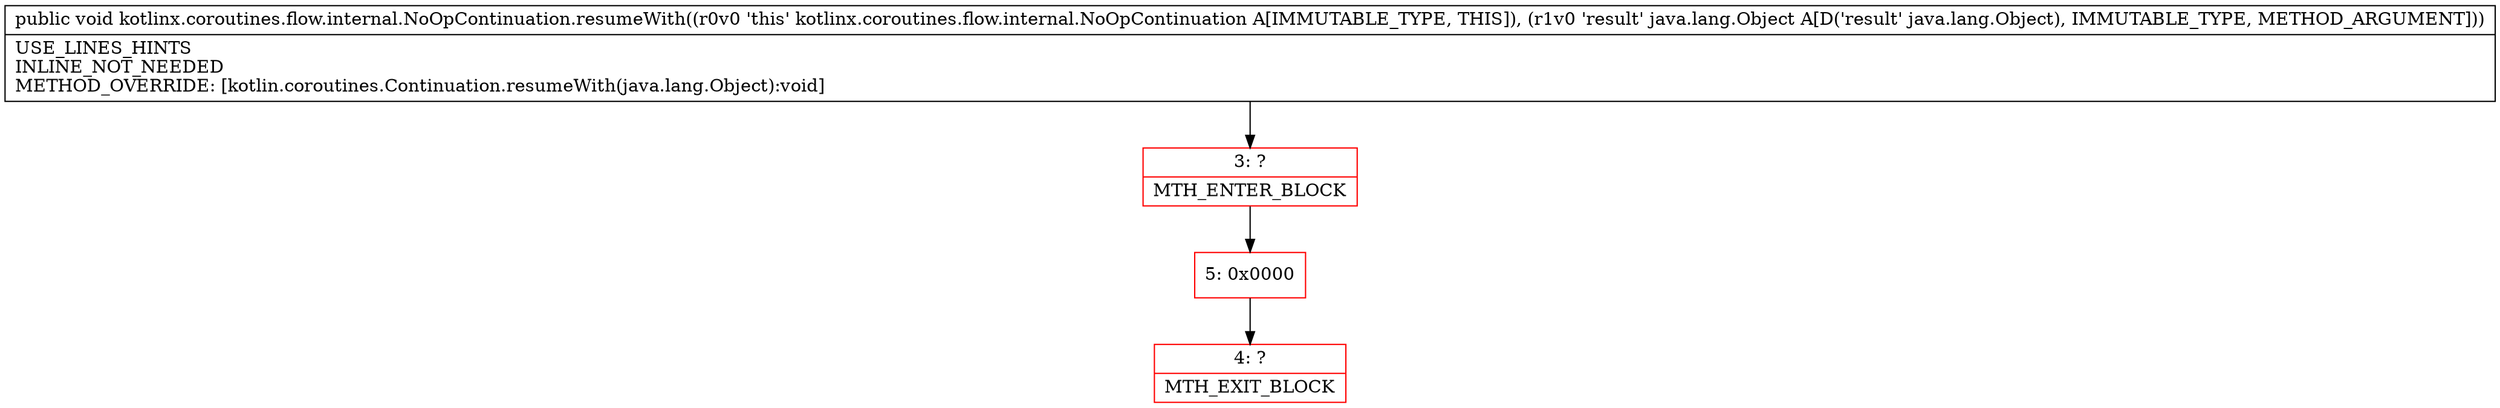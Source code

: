 digraph "CFG forkotlinx.coroutines.flow.internal.NoOpContinuation.resumeWith(Ljava\/lang\/Object;)V" {
subgraph cluster_Region_68756512 {
label = "R(0)";
node [shape=record,color=blue];
}
Node_3 [shape=record,color=red,label="{3\:\ ?|MTH_ENTER_BLOCK\l}"];
Node_5 [shape=record,color=red,label="{5\:\ 0x0000}"];
Node_4 [shape=record,color=red,label="{4\:\ ?|MTH_EXIT_BLOCK\l}"];
MethodNode[shape=record,label="{public void kotlinx.coroutines.flow.internal.NoOpContinuation.resumeWith((r0v0 'this' kotlinx.coroutines.flow.internal.NoOpContinuation A[IMMUTABLE_TYPE, THIS]), (r1v0 'result' java.lang.Object A[D('result' java.lang.Object), IMMUTABLE_TYPE, METHOD_ARGUMENT]))  | USE_LINES_HINTS\lINLINE_NOT_NEEDED\lMETHOD_OVERRIDE: [kotlin.coroutines.Continuation.resumeWith(java.lang.Object):void]\l}"];
MethodNode -> Node_3;Node_3 -> Node_5;
Node_5 -> Node_4;
}


